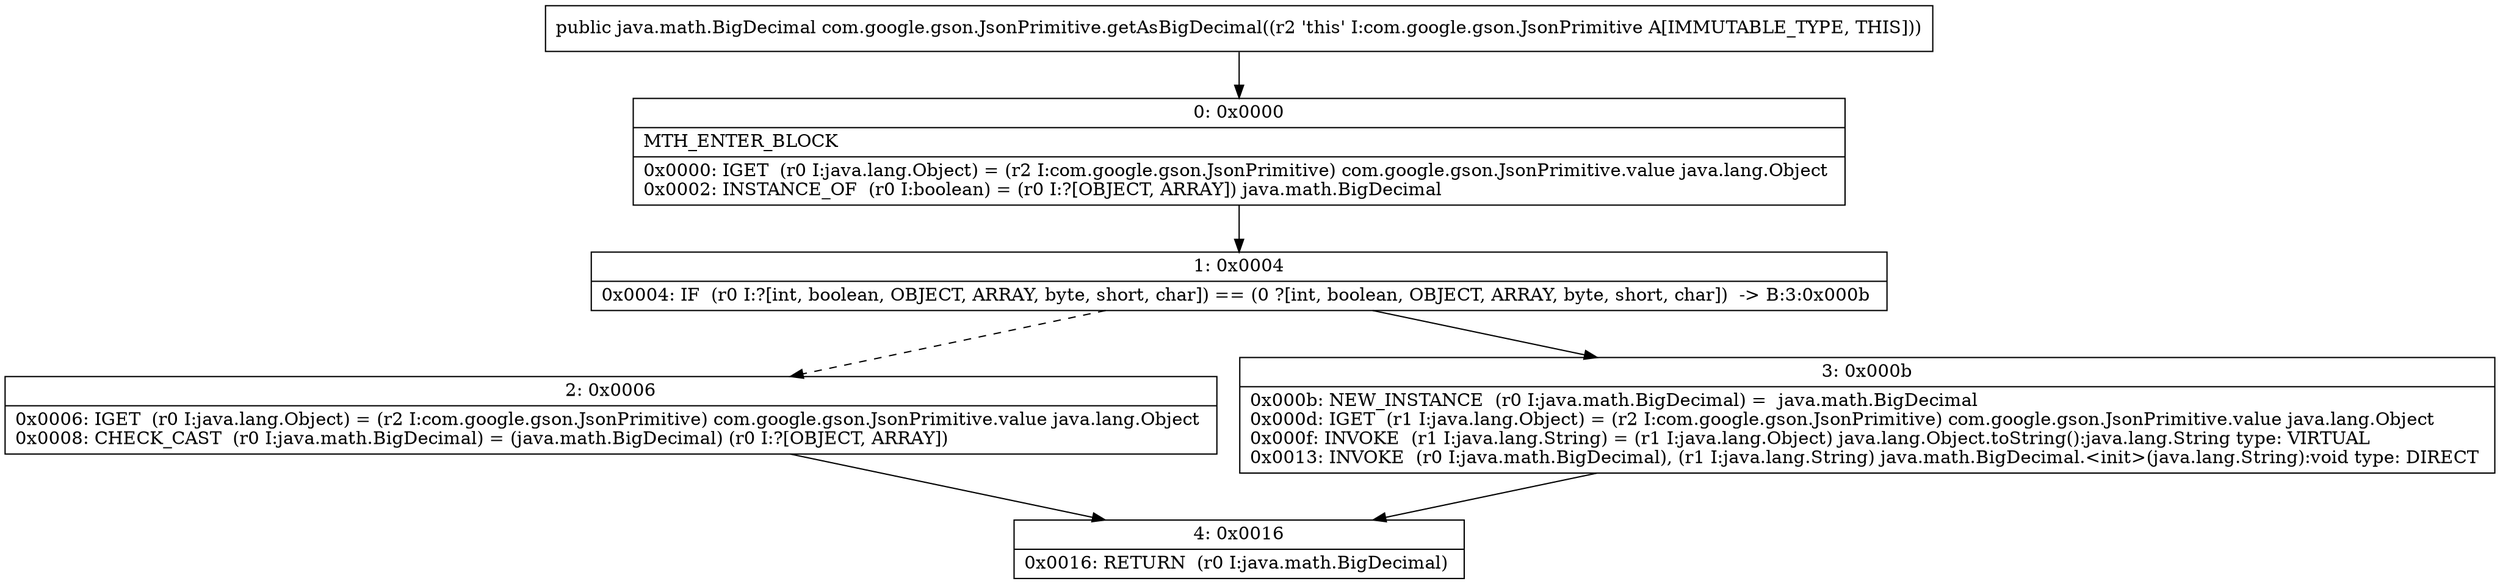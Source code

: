 digraph "CFG forcom.google.gson.JsonPrimitive.getAsBigDecimal()Ljava\/math\/BigDecimal;" {
Node_0 [shape=record,label="{0\:\ 0x0000|MTH_ENTER_BLOCK\l|0x0000: IGET  (r0 I:java.lang.Object) = (r2 I:com.google.gson.JsonPrimitive) com.google.gson.JsonPrimitive.value java.lang.Object \l0x0002: INSTANCE_OF  (r0 I:boolean) = (r0 I:?[OBJECT, ARRAY]) java.math.BigDecimal \l}"];
Node_1 [shape=record,label="{1\:\ 0x0004|0x0004: IF  (r0 I:?[int, boolean, OBJECT, ARRAY, byte, short, char]) == (0 ?[int, boolean, OBJECT, ARRAY, byte, short, char])  \-\> B:3:0x000b \l}"];
Node_2 [shape=record,label="{2\:\ 0x0006|0x0006: IGET  (r0 I:java.lang.Object) = (r2 I:com.google.gson.JsonPrimitive) com.google.gson.JsonPrimitive.value java.lang.Object \l0x0008: CHECK_CAST  (r0 I:java.math.BigDecimal) = (java.math.BigDecimal) (r0 I:?[OBJECT, ARRAY]) \l}"];
Node_3 [shape=record,label="{3\:\ 0x000b|0x000b: NEW_INSTANCE  (r0 I:java.math.BigDecimal) =  java.math.BigDecimal \l0x000d: IGET  (r1 I:java.lang.Object) = (r2 I:com.google.gson.JsonPrimitive) com.google.gson.JsonPrimitive.value java.lang.Object \l0x000f: INVOKE  (r1 I:java.lang.String) = (r1 I:java.lang.Object) java.lang.Object.toString():java.lang.String type: VIRTUAL \l0x0013: INVOKE  (r0 I:java.math.BigDecimal), (r1 I:java.lang.String) java.math.BigDecimal.\<init\>(java.lang.String):void type: DIRECT \l}"];
Node_4 [shape=record,label="{4\:\ 0x0016|0x0016: RETURN  (r0 I:java.math.BigDecimal) \l}"];
MethodNode[shape=record,label="{public java.math.BigDecimal com.google.gson.JsonPrimitive.getAsBigDecimal((r2 'this' I:com.google.gson.JsonPrimitive A[IMMUTABLE_TYPE, THIS])) }"];
MethodNode -> Node_0;
Node_0 -> Node_1;
Node_1 -> Node_2[style=dashed];
Node_1 -> Node_3;
Node_2 -> Node_4;
Node_3 -> Node_4;
}

